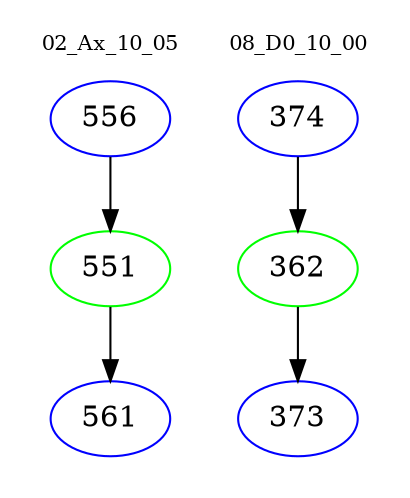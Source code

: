 digraph{
subgraph cluster_0 {
color = white
label = "02_Ax_10_05";
fontsize=10;
T0_556 [label="556", color="blue"]
T0_556 -> T0_551 [color="black"]
T0_551 [label="551", color="green"]
T0_551 -> T0_561 [color="black"]
T0_561 [label="561", color="blue"]
}
subgraph cluster_1 {
color = white
label = "08_D0_10_00";
fontsize=10;
T1_374 [label="374", color="blue"]
T1_374 -> T1_362 [color="black"]
T1_362 [label="362", color="green"]
T1_362 -> T1_373 [color="black"]
T1_373 [label="373", color="blue"]
}
}

